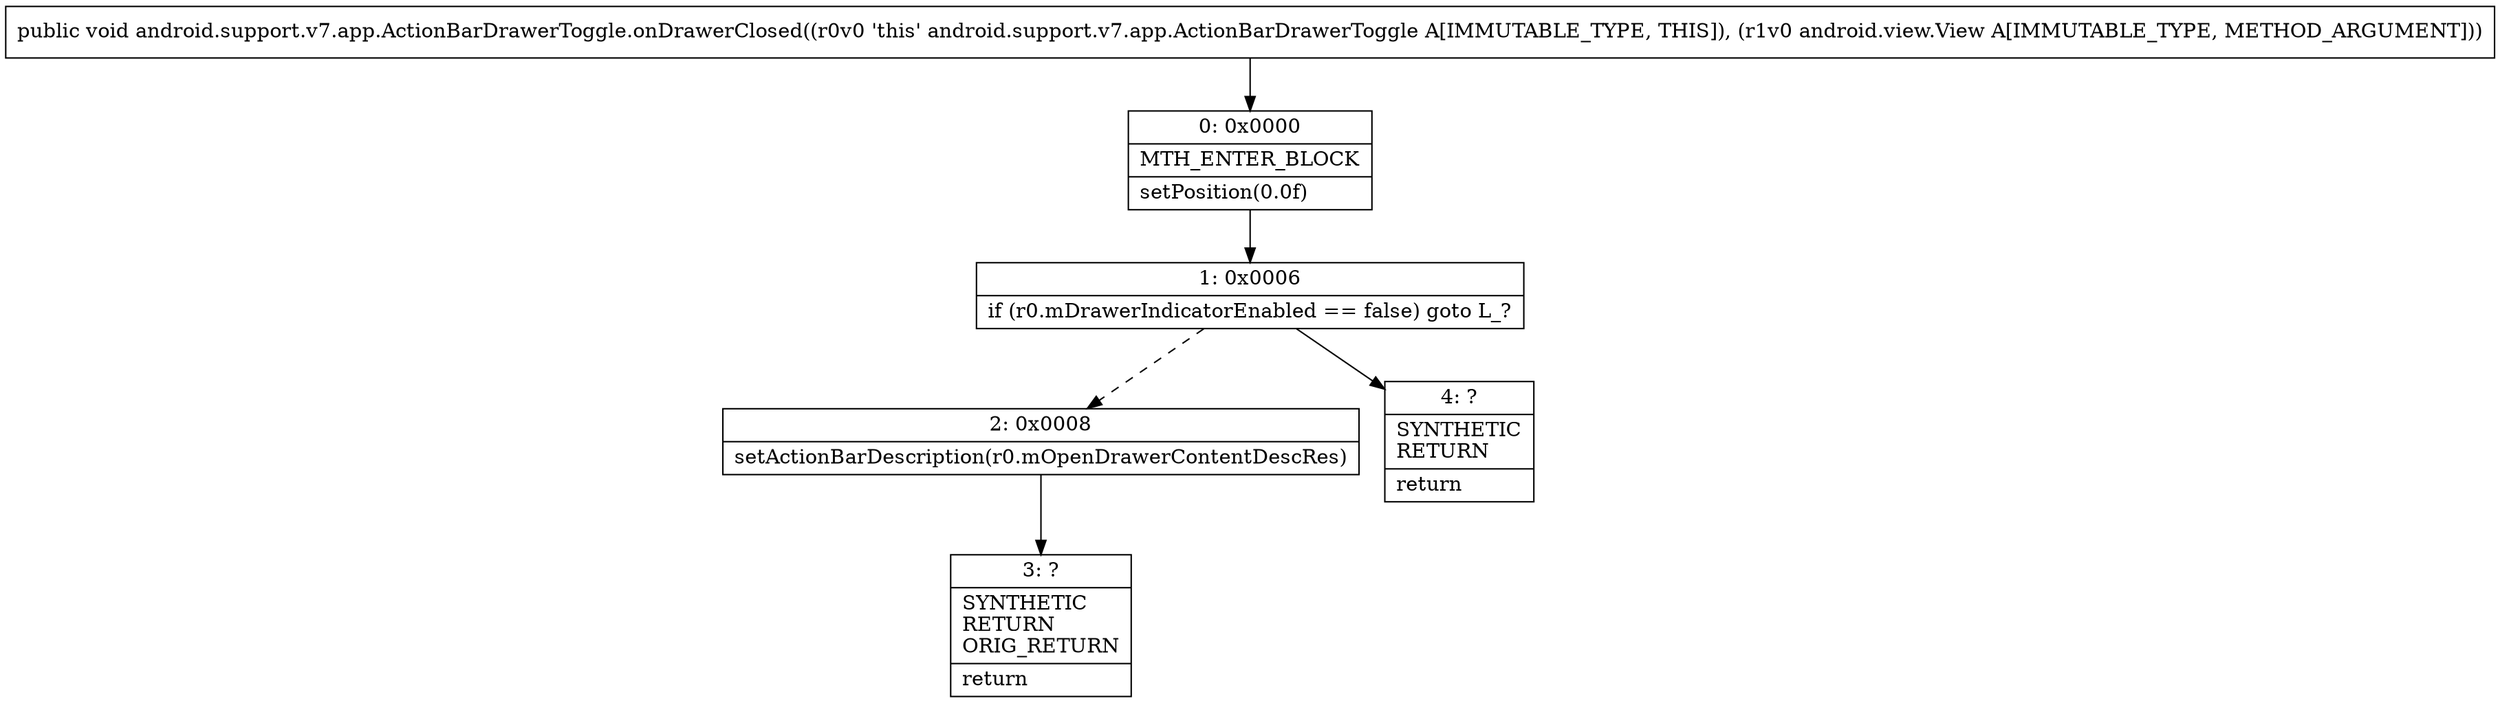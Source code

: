 digraph "CFG forandroid.support.v7.app.ActionBarDrawerToggle.onDrawerClosed(Landroid\/view\/View;)V" {
Node_0 [shape=record,label="{0\:\ 0x0000|MTH_ENTER_BLOCK\l|setPosition(0.0f)\l}"];
Node_1 [shape=record,label="{1\:\ 0x0006|if (r0.mDrawerIndicatorEnabled == false) goto L_?\l}"];
Node_2 [shape=record,label="{2\:\ 0x0008|setActionBarDescription(r0.mOpenDrawerContentDescRes)\l}"];
Node_3 [shape=record,label="{3\:\ ?|SYNTHETIC\lRETURN\lORIG_RETURN\l|return\l}"];
Node_4 [shape=record,label="{4\:\ ?|SYNTHETIC\lRETURN\l|return\l}"];
MethodNode[shape=record,label="{public void android.support.v7.app.ActionBarDrawerToggle.onDrawerClosed((r0v0 'this' android.support.v7.app.ActionBarDrawerToggle A[IMMUTABLE_TYPE, THIS]), (r1v0 android.view.View A[IMMUTABLE_TYPE, METHOD_ARGUMENT])) }"];
MethodNode -> Node_0;
Node_0 -> Node_1;
Node_1 -> Node_2[style=dashed];
Node_1 -> Node_4;
Node_2 -> Node_3;
}

